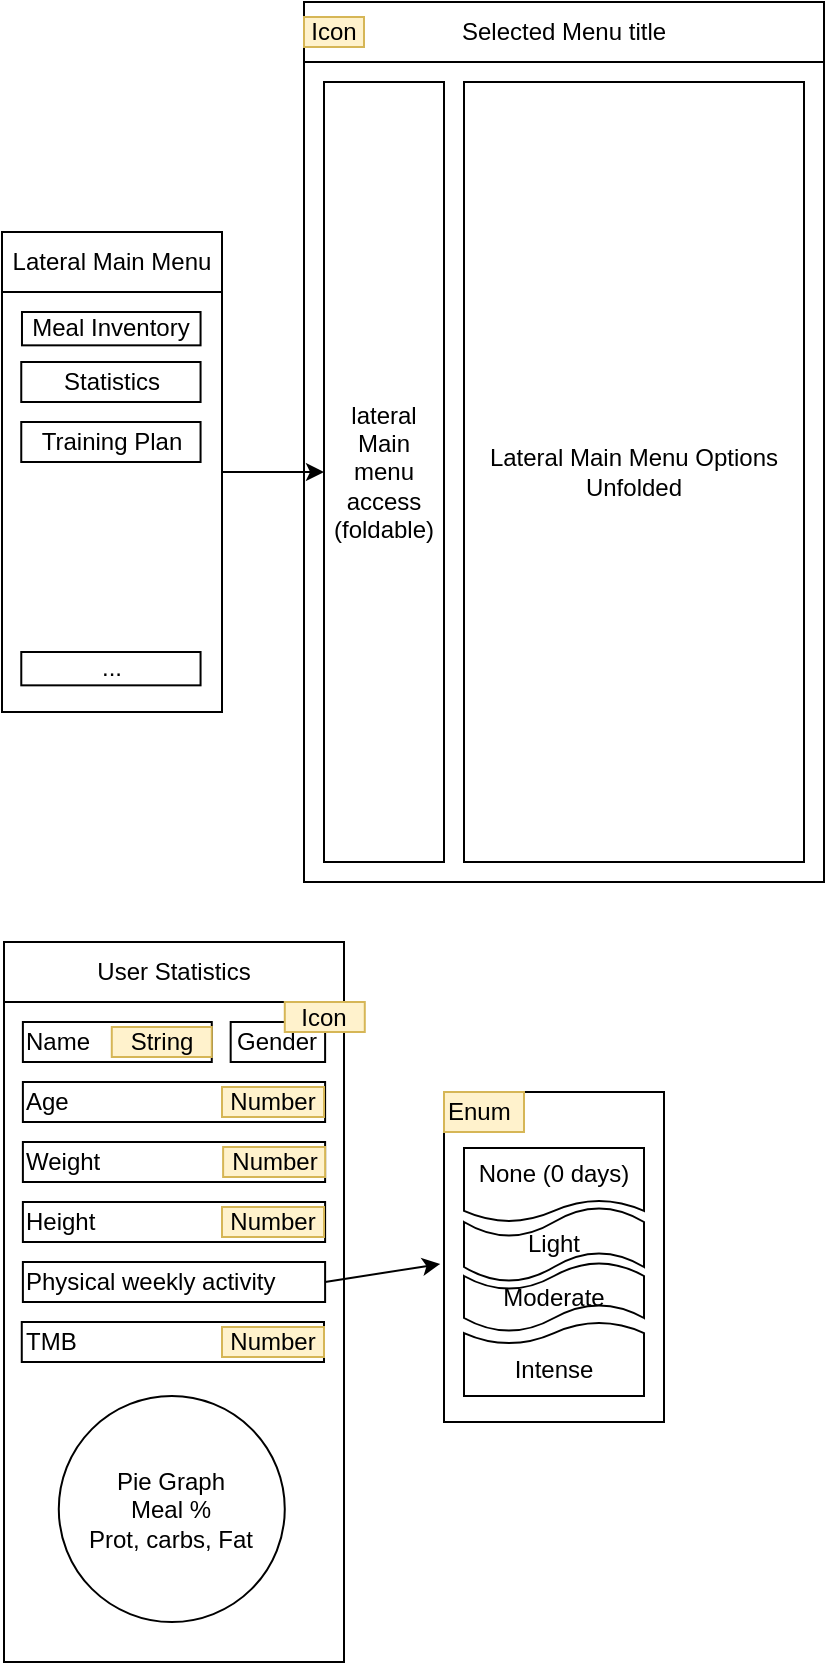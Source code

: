 <mxfile version="14.9.3" type="device"><diagram id="U2D4cxfxZzjUBV1b478L" name="Page-1"><mxGraphModel dx="813" dy="409" grid="1" gridSize="10" guides="1" tooltips="1" connect="1" arrows="1" fold="1" page="1" pageScale="1" pageWidth="827" pageHeight="1169" math="0" shadow="0"><root><mxCell id="0"/><mxCell id="1" parent="0"/><mxCell id="xN21ljfDBM_Ki4Kac_J6-49" value="" style="rounded=0;whiteSpace=wrap;html=1;align=left;" vertex="1" parent="1"><mxGeometry x="260" y="555" width="110" height="165" as="geometry"/></mxCell><mxCell id="xN21ljfDBM_Ki4Kac_J6-46" value="None (0 days)" style="shape=document;whiteSpace=wrap;html=1;boundedLbl=1;align=center;" vertex="1" parent="1"><mxGeometry x="270" y="583" width="90" height="37" as="geometry"/></mxCell><mxCell id="xN21ljfDBM_Ki4Kac_J6-47" value="Intense" style="shape=document;whiteSpace=wrap;html=1;boundedLbl=1;align=center;direction=west;" vertex="1" parent="1"><mxGeometry x="270" y="670" width="90" height="37" as="geometry"/></mxCell><mxCell id="xN21ljfDBM_Ki4Kac_J6-10" value="" style="rounded=0;whiteSpace=wrap;html=1;" vertex="1" parent="1"><mxGeometry x="190" y="10" width="260" height="440" as="geometry"/></mxCell><mxCell id="xN21ljfDBM_Ki4Kac_J6-11" value="Selected Menu title" style="rounded=0;whiteSpace=wrap;html=1;" vertex="1" parent="1"><mxGeometry x="190" y="10" width="260" height="30" as="geometry"/></mxCell><mxCell id="xN21ljfDBM_Ki4Kac_J6-12" value="lateral&lt;br&gt;Main&lt;br&gt;menu&lt;br&gt;access&lt;br&gt;(foldable)" style="rounded=0;whiteSpace=wrap;html=1;" vertex="1" parent="1"><mxGeometry x="200" y="50" width="60" height="390" as="geometry"/></mxCell><mxCell id="xN21ljfDBM_Ki4Kac_J6-13" value="Lateral Main Menu Options&lt;br&gt;Unfolded" style="rounded=0;whiteSpace=wrap;html=1;" vertex="1" parent="1"><mxGeometry x="270" y="50" width="170" height="390" as="geometry"/></mxCell><mxCell id="xN21ljfDBM_Ki4Kac_J6-14" value="" style="endArrow=classic;html=1;exitX=1;exitY=0.5;exitDx=0;exitDy=0;entryX=0;entryY=0.5;entryDx=0;entryDy=0;" edge="1" parent="1" source="xN21ljfDBM_Ki4Kac_J6-8" target="xN21ljfDBM_Ki4Kac_J6-12"><mxGeometry width="50" height="50" relative="1" as="geometry"><mxPoint x="50" y="270" as="sourcePoint"/><mxPoint x="100" y="220" as="targetPoint"/></mxGeometry></mxCell><mxCell id="xN21ljfDBM_Ki4Kac_J6-15" value="" style="group" vertex="1" connectable="0" parent="1"><mxGeometry x="39" y="125" width="110" height="240" as="geometry"/></mxCell><mxCell id="xN21ljfDBM_Ki4Kac_J6-8" value="" style="rounded=0;whiteSpace=wrap;html=1;" vertex="1" parent="xN21ljfDBM_Ki4Kac_J6-15"><mxGeometry width="110" height="240" as="geometry"/></mxCell><mxCell id="xN21ljfDBM_Ki4Kac_J6-3" value="Meal Inventory" style="rounded=0;whiteSpace=wrap;html=1;" vertex="1" parent="xN21ljfDBM_Ki4Kac_J6-15"><mxGeometry x="9.99" y="40" width="89.29" height="16.67" as="geometry"/></mxCell><mxCell id="xN21ljfDBM_Ki4Kac_J6-5" value="Statistics" style="rounded=0;whiteSpace=wrap;html=1;" vertex="1" parent="xN21ljfDBM_Ki4Kac_J6-15"><mxGeometry x="9.63" y="65" width="89.65" height="20" as="geometry"/></mxCell><mxCell id="xN21ljfDBM_Ki4Kac_J6-9" value="Lateral Main Menu" style="rounded=0;whiteSpace=wrap;html=1;" vertex="1" parent="xN21ljfDBM_Ki4Kac_J6-15"><mxGeometry width="110" height="30" as="geometry"/></mxCell><mxCell id="xN21ljfDBM_Ki4Kac_J6-22" value="..." style="rounded=0;whiteSpace=wrap;html=1;" vertex="1" parent="xN21ljfDBM_Ki4Kac_J6-15"><mxGeometry x="9.64" y="210" width="89.64" height="16.67" as="geometry"/></mxCell><mxCell id="xN21ljfDBM_Ki4Kac_J6-56" value="Training Plan" style="rounded=0;whiteSpace=wrap;html=1;align=center;" vertex="1" parent="xN21ljfDBM_Ki4Kac_J6-15"><mxGeometry x="9.63" y="95" width="89.65" height="20" as="geometry"/></mxCell><mxCell id="xN21ljfDBM_Ki4Kac_J6-16" value="" style="rounded=0;whiteSpace=wrap;html=1;" vertex="1" parent="1"><mxGeometry x="40" y="480" width="170" height="360" as="geometry"/></mxCell><mxCell id="xN21ljfDBM_Ki4Kac_J6-17" value="User Statistics" style="rounded=0;whiteSpace=wrap;html=1;" vertex="1" parent="1"><mxGeometry x="40" y="480" width="170" height="30" as="geometry"/></mxCell><mxCell id="xN21ljfDBM_Ki4Kac_J6-18" value="Name" style="rounded=0;whiteSpace=wrap;html=1;align=left;" vertex="1" parent="1"><mxGeometry x="49.444" y="520" width="94.444" height="20" as="geometry"/></mxCell><mxCell id="xN21ljfDBM_Ki4Kac_J6-19" value="Gender" style="rounded=0;whiteSpace=wrap;html=1;" vertex="1" parent="1"><mxGeometry x="153.333" y="520" width="47.222" height="20" as="geometry"/></mxCell><mxCell id="xN21ljfDBM_Ki4Kac_J6-20" value="Weight" style="rounded=0;whiteSpace=wrap;html=1;align=left;" vertex="1" parent="1"><mxGeometry x="49.444" y="580" width="151.111" height="20" as="geometry"/></mxCell><mxCell id="xN21ljfDBM_Ki4Kac_J6-21" value="Age" style="rounded=0;whiteSpace=wrap;html=1;align=left;" vertex="1" parent="1"><mxGeometry x="49.444" y="550" width="151.111" height="20" as="geometry"/></mxCell><mxCell id="xN21ljfDBM_Ki4Kac_J6-23" value="Height" style="rounded=0;whiteSpace=wrap;html=1;align=left;" vertex="1" parent="1"><mxGeometry x="49.444" y="610" width="151.111" height="20" as="geometry"/></mxCell><mxCell id="xN21ljfDBM_Ki4Kac_J6-33" value="TMB" style="rounded=0;whiteSpace=wrap;html=1;align=left;" vertex="1" parent="1"><mxGeometry x="48.884" y="670" width="151.111" height="20" as="geometry"/></mxCell><mxCell id="xN21ljfDBM_Ki4Kac_J6-34" value="Physical weekly activity" style="rounded=0;whiteSpace=wrap;html=1;align=left;" vertex="1" parent="1"><mxGeometry x="49.444" y="640" width="151.111" height="20" as="geometry"/></mxCell><mxCell id="xN21ljfDBM_Ki4Kac_J6-36" value="Number" style="rounded=0;whiteSpace=wrap;html=1;fillColor=#fff2cc;strokeColor=#d6b656;" vertex="1" parent="1"><mxGeometry x="149" y="552.5" width="51" height="15" as="geometry"/></mxCell><mxCell id="xN21ljfDBM_Ki4Kac_J6-41" value="String" style="rounded=0;whiteSpace=wrap;html=1;fillColor=#fff2cc;strokeColor=#d6b656;" vertex="1" parent="1"><mxGeometry x="93.89" y="522.5" width="50" height="15" as="geometry"/></mxCell><mxCell id="xN21ljfDBM_Ki4Kac_J6-42" value="Number" style="rounded=0;whiteSpace=wrap;html=1;fillColor=#fff2cc;strokeColor=#d6b656;" vertex="1" parent="1"><mxGeometry x="149.56" y="582.5" width="51" height="15" as="geometry"/></mxCell><mxCell id="xN21ljfDBM_Ki4Kac_J6-43" value="Number" style="rounded=0;whiteSpace=wrap;html=1;fillColor=#fff2cc;strokeColor=#d6b656;" vertex="1" parent="1"><mxGeometry x="149" y="612.5" width="51" height="15" as="geometry"/></mxCell><mxCell id="xN21ljfDBM_Ki4Kac_J6-44" value="Number" style="rounded=0;whiteSpace=wrap;html=1;fillColor=#fff2cc;strokeColor=#d6b656;" vertex="1" parent="1"><mxGeometry x="149" y="672.5" width="51" height="15" as="geometry"/></mxCell><mxCell id="xN21ljfDBM_Ki4Kac_J6-50" value="Enum" style="rounded=0;whiteSpace=wrap;html=1;align=left;fillColor=#fff2cc;strokeColor=#d6b656;" vertex="1" parent="1"><mxGeometry x="260" y="555" width="40" height="20" as="geometry"/></mxCell><mxCell id="xN21ljfDBM_Ki4Kac_J6-52" value="Light" style="shape=tape;whiteSpace=wrap;html=1;align=center;" vertex="1" parent="1"><mxGeometry x="270" y="612.5" width="90" height="37.5" as="geometry"/></mxCell><mxCell id="xN21ljfDBM_Ki4Kac_J6-53" value="Moderate" style="shape=tape;whiteSpace=wrap;html=1;align=center;" vertex="1" parent="1"><mxGeometry x="270" y="640" width="90" height="35" as="geometry"/></mxCell><mxCell id="xN21ljfDBM_Ki4Kac_J6-54" value="" style="endArrow=classic;html=1;entryX=-0.017;entryY=0.521;entryDx=0;entryDy=0;entryPerimeter=0;exitX=1;exitY=0.5;exitDx=0;exitDy=0;" edge="1" parent="1" source="xN21ljfDBM_Ki4Kac_J6-34" target="xN21ljfDBM_Ki4Kac_J6-49"><mxGeometry width="50" height="50" relative="1" as="geometry"><mxPoint x="230" y="550" as="sourcePoint"/><mxPoint x="280" y="500" as="targetPoint"/></mxGeometry></mxCell><mxCell id="xN21ljfDBM_Ki4Kac_J6-55" value="Pie Graph&lt;br&gt;Meal %&lt;br&gt;Prot, carbs, Fat" style="ellipse;whiteSpace=wrap;html=1;aspect=fixed;align=center;" vertex="1" parent="1"><mxGeometry x="67.39" y="707" width="113" height="113" as="geometry"/></mxCell><mxCell id="xN21ljfDBM_Ki4Kac_J6-57" value="Icon" style="rounded=0;whiteSpace=wrap;html=1;fillColor=#fff2cc;strokeColor=#d6b656;" vertex="1" parent="1"><mxGeometry x="190" y="17.5" width="30" height="15" as="geometry"/></mxCell><mxCell id="xN21ljfDBM_Ki4Kac_J6-58" value="Icon" style="rounded=0;whiteSpace=wrap;html=1;fillColor=#fff2cc;strokeColor=#d6b656;" vertex="1" parent="1"><mxGeometry x="180.39" y="510" width="40" height="15" as="geometry"/></mxCell></root></mxGraphModel></diagram></mxfile>